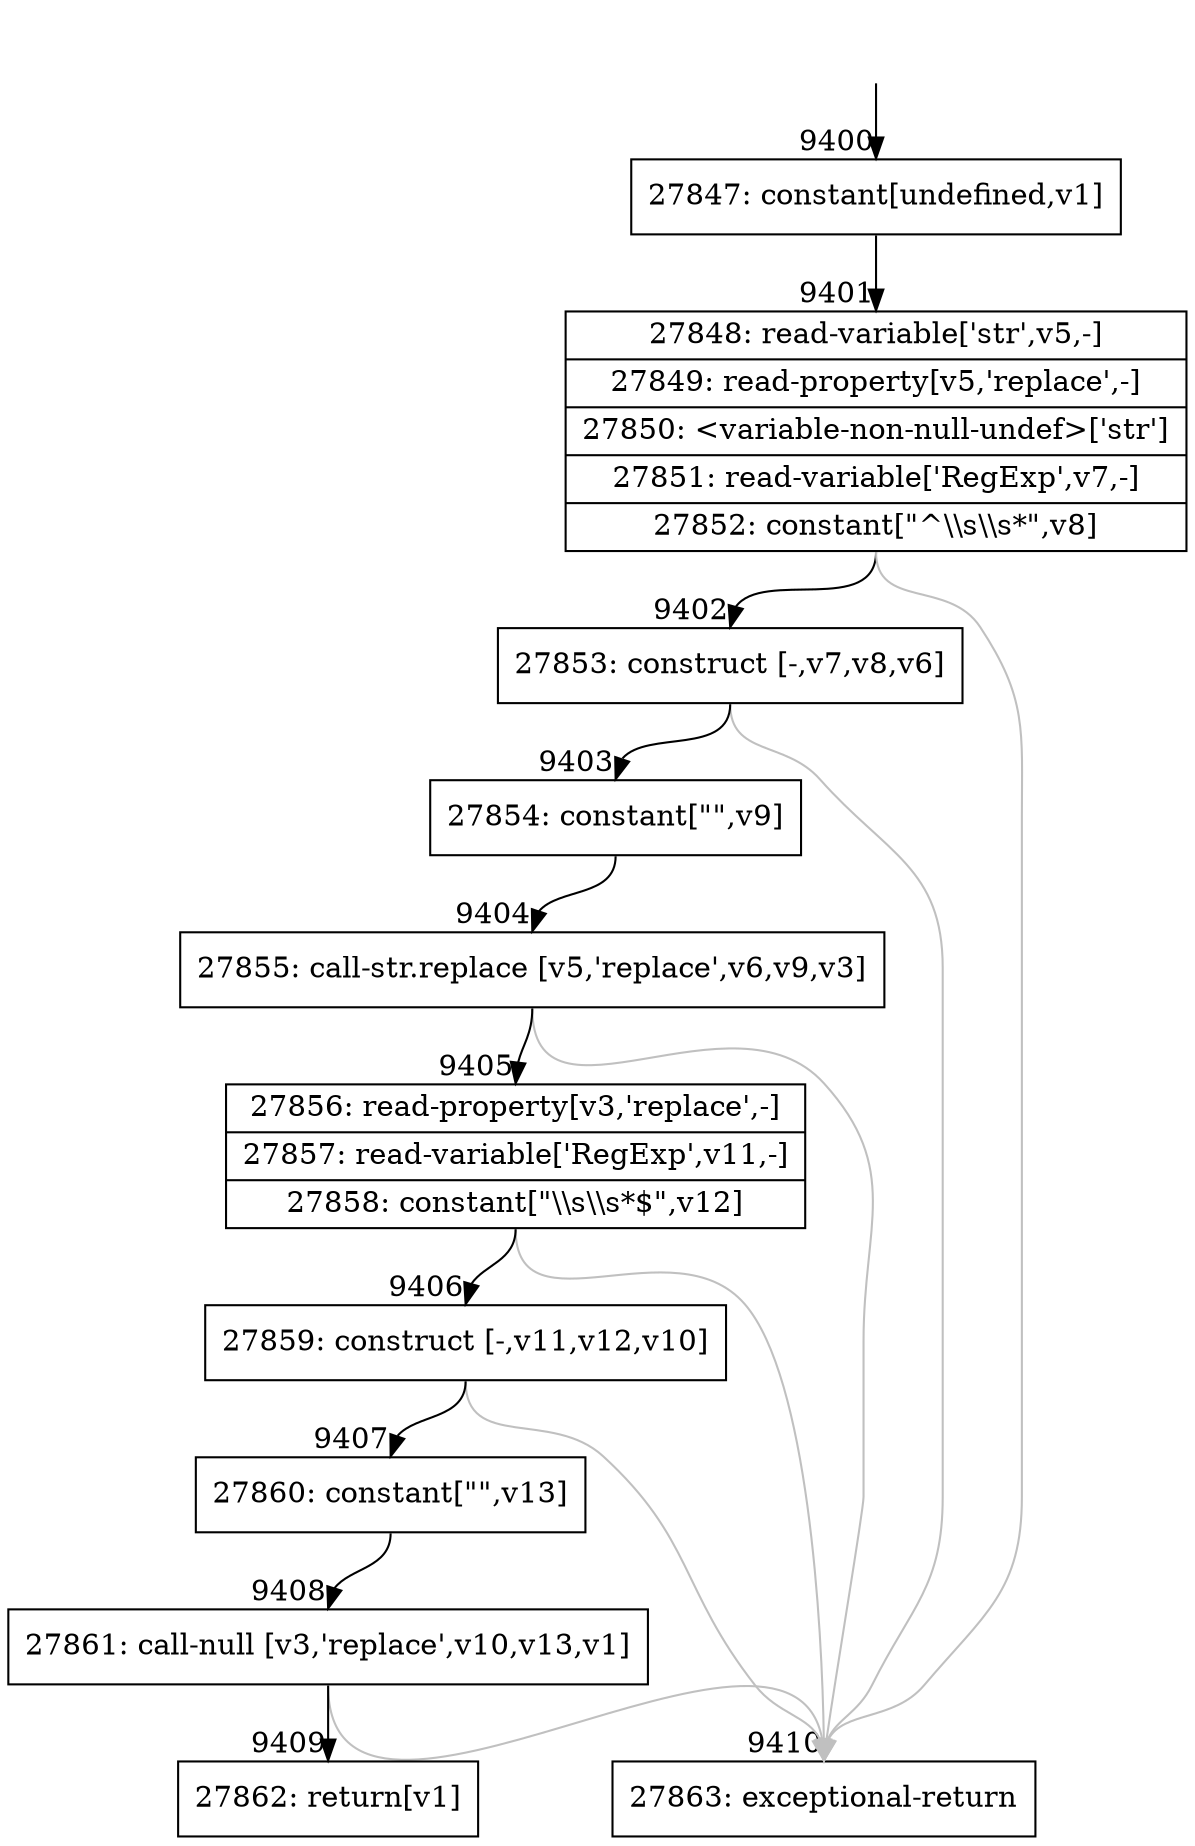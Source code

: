 digraph {
rankdir="TD"
BB_entry646[shape=none,label=""];
BB_entry646 -> BB9400 [tailport=s, headport=n, headlabel="    9400"]
BB9400 [shape=record label="{27847: constant[undefined,v1]}" ] 
BB9400 -> BB9401 [tailport=s, headport=n, headlabel="      9401"]
BB9401 [shape=record label="{27848: read-variable['str',v5,-]|27849: read-property[v5,'replace',-]|27850: \<variable-non-null-undef\>['str']|27851: read-variable['RegExp',v7,-]|27852: constant[\"^\\\\s\\\\s*\",v8]}" ] 
BB9401 -> BB9402 [tailport=s, headport=n, headlabel="      9402"]
BB9401 -> BB9410 [tailport=s, headport=n, color=gray, headlabel="      9410"]
BB9402 [shape=record label="{27853: construct [-,v7,v8,v6]}" ] 
BB9402 -> BB9403 [tailport=s, headport=n, headlabel="      9403"]
BB9402 -> BB9410 [tailport=s, headport=n, color=gray]
BB9403 [shape=record label="{27854: constant[\"\",v9]}" ] 
BB9403 -> BB9404 [tailport=s, headport=n, headlabel="      9404"]
BB9404 [shape=record label="{27855: call-str.replace [v5,'replace',v6,v9,v3]}" ] 
BB9404 -> BB9405 [tailport=s, headport=n, headlabel="      9405"]
BB9404 -> BB9410 [tailport=s, headport=n, color=gray]
BB9405 [shape=record label="{27856: read-property[v3,'replace',-]|27857: read-variable['RegExp',v11,-]|27858: constant[\"\\\\s\\\\s*$\",v12]}" ] 
BB9405 -> BB9406 [tailport=s, headport=n, headlabel="      9406"]
BB9405 -> BB9410 [tailport=s, headport=n, color=gray]
BB9406 [shape=record label="{27859: construct [-,v11,v12,v10]}" ] 
BB9406 -> BB9407 [tailport=s, headport=n, headlabel="      9407"]
BB9406 -> BB9410 [tailport=s, headport=n, color=gray]
BB9407 [shape=record label="{27860: constant[\"\",v13]}" ] 
BB9407 -> BB9408 [tailport=s, headport=n, headlabel="      9408"]
BB9408 [shape=record label="{27861: call-null [v3,'replace',v10,v13,v1]}" ] 
BB9408 -> BB9409 [tailport=s, headport=n, headlabel="      9409"]
BB9408 -> BB9410 [tailport=s, headport=n, color=gray]
BB9409 [shape=record label="{27862: return[v1]}" ] 
BB9410 [shape=record label="{27863: exceptional-return}" ] 
//#$~ 13123
}
